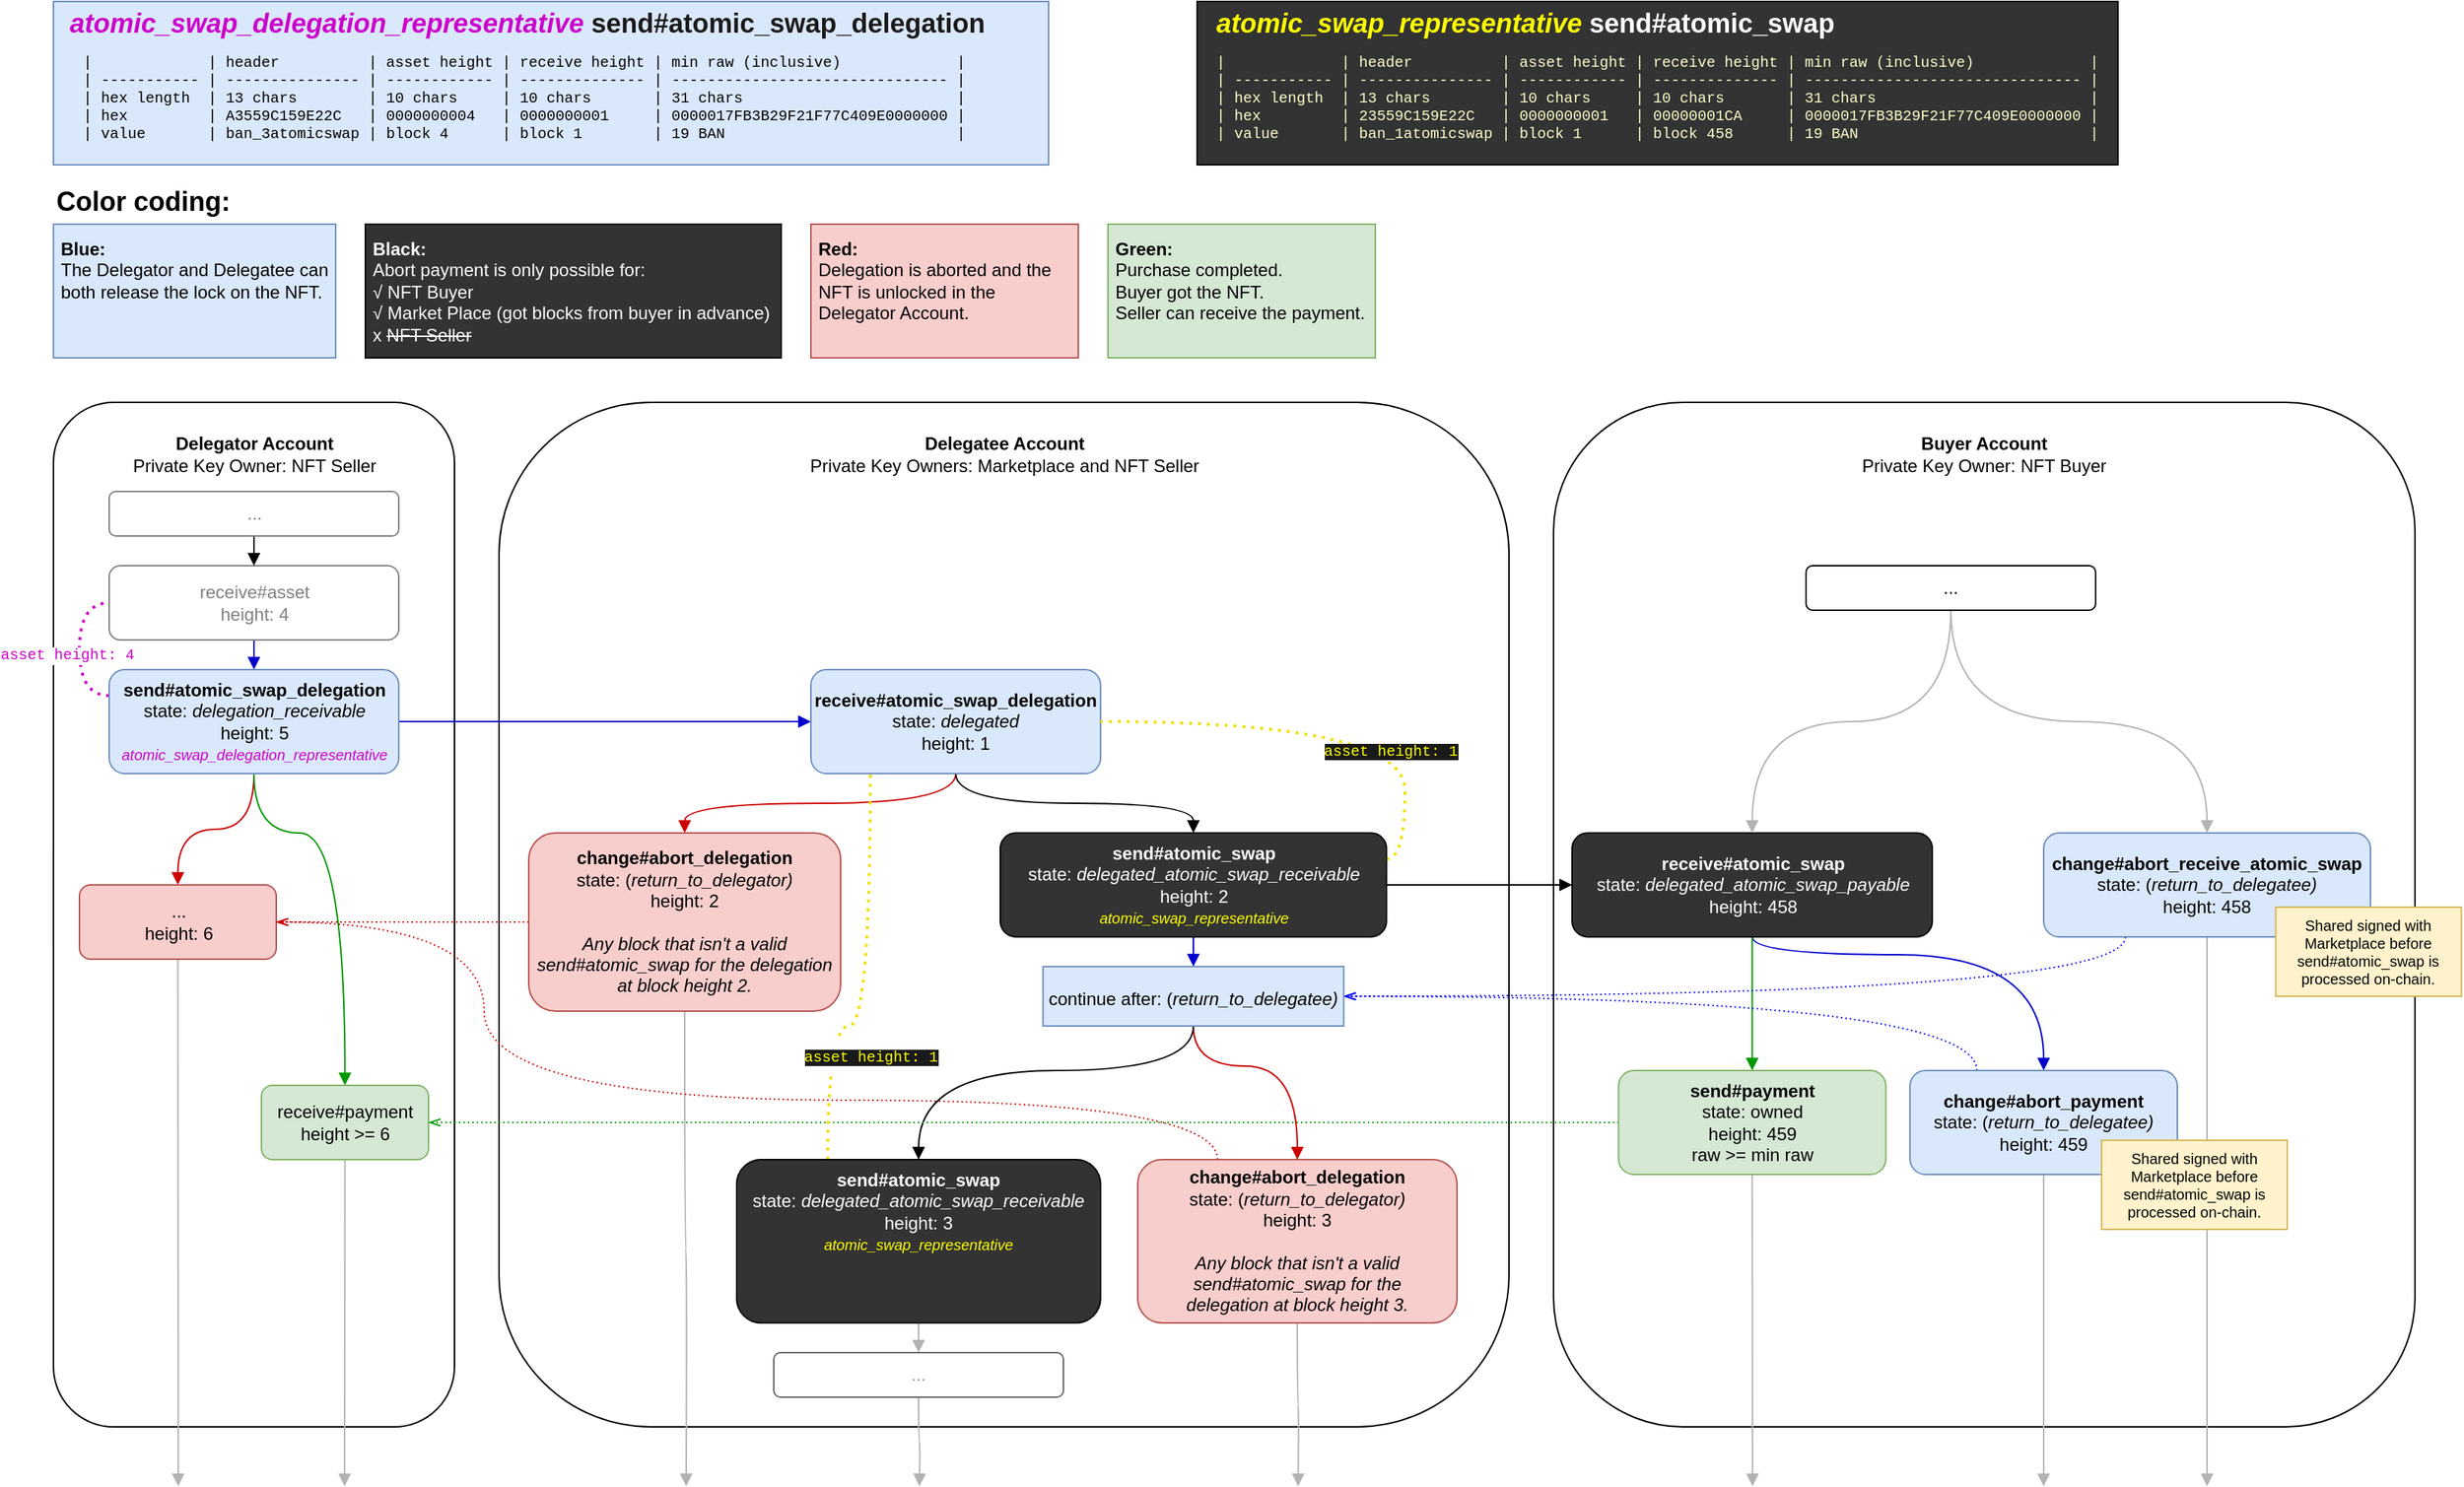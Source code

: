 <mxfile version="15.9.6" type="device"><diagram id="1xRQvat2UuC8k7jyyAz4" name="Page-1"><mxGraphModel dx="1123" dy="1878" grid="1" gridSize="10" guides="1" tooltips="1" connect="1" arrows="1" fold="1" page="1" pageScale="1" pageWidth="827" pageHeight="1169" math="0" shadow="0"><root><mxCell id="0"/><mxCell id="1" parent="0"/><mxCell id="Kf0J1nIb9PjyiUmhi34W-97" value="" style="rounded=0;whiteSpace=wrap;html=1;fillColor=#333333;strokeColor=#000000;fontColor=#ffffff;" parent="1" vertex="1"><mxGeometry x="810" y="-350" width="620" height="110" as="geometry"/></mxCell><mxCell id="Kf0J1nIb9PjyiUmhi34W-96" value="" style="rounded=0;whiteSpace=wrap;html=1;labelBackgroundColor=none;fontSize=10;strokeColor=#6c8ebf;fillColor=#dae8fc;" parent="1" vertex="1"><mxGeometry x="40" y="-350" width="670" height="110" as="geometry"/></mxCell><mxCell id="Kf0J1nIb9PjyiUmhi34W-1" value="" style="rounded=1;whiteSpace=wrap;html=1;" parent="1" vertex="1"><mxGeometry x="40" y="-80" width="270" height="690" as="geometry"/></mxCell><mxCell id="Kf0J1nIb9PjyiUmhi34W-2" value="&lt;b&gt;Delegator Account&lt;br&gt;&lt;/b&gt;Private Key Owner: NFT Seller" style="text;html=1;strokeColor=none;fillColor=none;align=center;verticalAlign=middle;whiteSpace=wrap;rounded=0;" parent="1" vertex="1"><mxGeometry x="83.75" y="-60" width="182.5" height="30" as="geometry"/></mxCell><mxCell id="Kf0J1nIb9PjyiUmhi34W-3" value="" style="rounded=1;whiteSpace=wrap;html=1;" parent="1" vertex="1"><mxGeometry x="340" y="-80" width="680" height="690" as="geometry"/></mxCell><mxCell id="Kf0J1nIb9PjyiUmhi34W-4" value="&lt;b&gt;Delegatee Account&lt;br&gt;&lt;/b&gt;Private Key Owners: Marketplace and NFT Seller" style="text;html=1;strokeColor=none;fillColor=none;align=center;verticalAlign=middle;whiteSpace=wrap;rounded=0;" parent="1" vertex="1"><mxGeometry x="538.75" y="-60" width="282.5" height="30" as="geometry"/></mxCell><mxCell id="Kf0J1nIb9PjyiUmhi34W-5" value="" style="rounded=1;whiteSpace=wrap;html=1;" parent="1" vertex="1"><mxGeometry x="1050" y="-80" width="580" height="690" as="geometry"/></mxCell><mxCell id="Kf0J1nIb9PjyiUmhi34W-6" value="&lt;b&gt;Buyer Account&lt;br&gt;&lt;/b&gt;Private Key Owner: NFT Buyer" style="text;html=1;strokeColor=none;fillColor=none;align=center;verticalAlign=middle;whiteSpace=wrap;rounded=0;" parent="1" vertex="1"><mxGeometry x="1255" y="-60" width="170" height="30" as="geometry"/></mxCell><mxCell id="Kf0J1nIb9PjyiUmhi34W-13" style="edgeStyle=orthogonalEdgeStyle;rounded=0;orthogonalLoop=1;jettySize=auto;html=1;exitX=0.5;exitY=1;exitDx=0;exitDy=0;entryX=0.5;entryY=0;entryDx=0;entryDy=0;strokeColor=#0000CC;endArrow=block;endFill=1;" parent="1" source="Kf0J1nIb9PjyiUmhi34W-7" target="Kf0J1nIb9PjyiUmhi34W-9" edge="1"><mxGeometry relative="1" as="geometry"/></mxCell><mxCell id="Kf0J1nIb9PjyiUmhi34W-7" value="receive#asset&lt;br&gt;height: 4" style="rounded=1;whiteSpace=wrap;html=1;strokeColor=#808080;fontColor=#808080;" parent="1" vertex="1"><mxGeometry x="77.5" y="30" width="195" height="50" as="geometry"/></mxCell><mxCell id="Kf0J1nIb9PjyiUmhi34W-17" style="edgeStyle=orthogonalEdgeStyle;rounded=0;orthogonalLoop=1;jettySize=auto;html=1;exitX=1;exitY=0.5;exitDx=0;exitDy=0;entryX=0;entryY=0.5;entryDx=0;entryDy=0;strokeColor=#0000CC;endArrow=block;endFill=1;" parent="1" source="Kf0J1nIb9PjyiUmhi34W-9" target="Kf0J1nIb9PjyiUmhi34W-14" edge="1"><mxGeometry relative="1" as="geometry"/></mxCell><mxCell id="Kf0J1nIb9PjyiUmhi34W-20" style="edgeStyle=orthogonalEdgeStyle;rounded=0;orthogonalLoop=1;jettySize=auto;html=1;exitX=0.5;exitY=1;exitDx=0;exitDy=0;entryX=0.5;entryY=0;entryDx=0;entryDy=0;elbow=vertical;curved=1;strokeColor=#CC0000;endArrow=block;endFill=1;" parent="1" source="Kf0J1nIb9PjyiUmhi34W-9" target="Kf0J1nIb9PjyiUmhi34W-19" edge="1"><mxGeometry relative="1" as="geometry"/></mxCell><mxCell id="Kf0J1nIb9PjyiUmhi34W-23" style="edgeStyle=orthogonalEdgeStyle;curved=1;rounded=0;orthogonalLoop=1;jettySize=auto;html=1;exitX=0.5;exitY=1;exitDx=0;exitDy=0;entryX=0.5;entryY=0;entryDx=0;entryDy=0;strokeColor=#009900;elbow=vertical;endArrow=block;endFill=1;" parent="1" source="Kf0J1nIb9PjyiUmhi34W-9" target="Kf0J1nIb9PjyiUmhi34W-18" edge="1"><mxGeometry relative="1" as="geometry"><Array as="points"><mxPoint x="175" y="210"/><mxPoint x="236" y="210"/></Array></mxGeometry></mxCell><mxCell id="Kf0J1nIb9PjyiUmhi34W-94" style="edgeStyle=orthogonalEdgeStyle;curved=1;rounded=0;orthogonalLoop=1;jettySize=auto;html=1;exitX=0;exitY=0.25;exitDx=0;exitDy=0;entryX=0;entryY=0.5;entryDx=0;entryDy=0;fontSize=12;fontColor=#808080;endArrow=none;endFill=0;strokeColor=#CC00CC;elbow=vertical;dashed=1;dashPattern=1 2;strokeWidth=2;" parent="1" source="Kf0J1nIb9PjyiUmhi34W-9" target="Kf0J1nIb9PjyiUmhi34W-7" edge="1"><mxGeometry relative="1" as="geometry"/></mxCell><mxCell id="Kf0J1nIb9PjyiUmhi34W-102" value="&lt;font color=&quot;#cc00cc&quot;&gt;asset height: 4&lt;/font&gt;" style="edgeLabel;html=1;align=center;verticalAlign=middle;resizable=0;points=[];fontSize=10;fontFamily=Courier New;fontColor=#FFFFFF;" parent="Kf0J1nIb9PjyiUmhi34W-94" vertex="1" connectable="0"><mxGeometry x="0.005" y="3" relative="1" as="geometry"><mxPoint x="-6" y="4" as="offset"/></mxGeometry></mxCell><mxCell id="Kf0J1nIb9PjyiUmhi34W-9" value="&lt;b&gt;send#atomic_swap_delegation&lt;br&gt;&lt;/b&gt;state: &lt;i&gt;delegation_receivable&lt;br&gt;&lt;/i&gt;height: 5&lt;br&gt;&lt;font style=&quot;font-size: 10px&quot; color=&quot;#cc00cc&quot;&gt;&lt;i&gt;atomic_swap_delegation_representative&lt;/i&gt;&lt;/font&gt;" style="rounded=1;whiteSpace=wrap;html=1;fillColor=#dae8fc;strokeColor=#6c8ebf;" parent="1" vertex="1"><mxGeometry x="77.5" y="100" width="195" height="70" as="geometry"/></mxCell><mxCell id="Kf0J1nIb9PjyiUmhi34W-25" style="edgeStyle=orthogonalEdgeStyle;curved=1;rounded=0;orthogonalLoop=1;jettySize=auto;html=1;exitX=0.5;exitY=1;exitDx=0;exitDy=0;entryX=0.5;entryY=0;entryDx=0;entryDy=0;strokeColor=#CC0000;elbow=vertical;endArrow=block;endFill=1;" parent="1" source="Kf0J1nIb9PjyiUmhi34W-14" target="Kf0J1nIb9PjyiUmhi34W-24" edge="1"><mxGeometry relative="1" as="geometry"/></mxCell><mxCell id="Kf0J1nIb9PjyiUmhi34W-27" style="edgeStyle=orthogonalEdgeStyle;curved=1;rounded=0;orthogonalLoop=1;jettySize=auto;html=1;exitX=0.5;exitY=1;exitDx=0;exitDy=0;entryX=0.5;entryY=0;entryDx=0;entryDy=0;strokeColor=#000000;elbow=vertical;endArrow=block;endFill=1;" parent="1" source="Kf0J1nIb9PjyiUmhi34W-14" target="Kf0J1nIb9PjyiUmhi34W-26" edge="1"><mxGeometry relative="1" as="geometry"/></mxCell><mxCell id="Kf0J1nIb9PjyiUmhi34W-14" value="&lt;b&gt;receive#atomic_swap_delegation&lt;br&gt;&lt;/b&gt;state: &lt;i&gt;delegated&lt;br&gt;&lt;/i&gt;height: 1" style="rounded=1;whiteSpace=wrap;html=1;fillColor=#dae8fc;strokeColor=#6c8ebf;" parent="1" vertex="1"><mxGeometry x="550" y="100" width="195" height="70" as="geometry"/></mxCell><mxCell id="Kf0J1nIb9PjyiUmhi34W-16" style="edgeStyle=orthogonalEdgeStyle;rounded=0;orthogonalLoop=1;jettySize=auto;html=1;exitX=0.5;exitY=1;exitDx=0;exitDy=0;entryX=0.5;entryY=0;entryDx=0;entryDy=0;endArrow=block;endFill=1;" parent="1" source="Kf0J1nIb9PjyiUmhi34W-15" target="Kf0J1nIb9PjyiUmhi34W-7" edge="1"><mxGeometry relative="1" as="geometry"/></mxCell><mxCell id="Kf0J1nIb9PjyiUmhi34W-15" value="..." style="rounded=1;whiteSpace=wrap;html=1;strokeColor=#808080;fontColor=#808080;" parent="1" vertex="1"><mxGeometry x="77.5" y="-20" width="195" height="30" as="geometry"/></mxCell><mxCell id="Kf0J1nIb9PjyiUmhi34W-79" style="edgeStyle=orthogonalEdgeStyle;curved=1;rounded=0;orthogonalLoop=1;jettySize=auto;html=1;exitX=0.5;exitY=1;exitDx=0;exitDy=0;fontSize=12;fontColor=#FFFFFF;endArrow=block;endFill=1;strokeColor=#B3B3B3;elbow=vertical;" parent="1" source="Kf0J1nIb9PjyiUmhi34W-18" edge="1"><mxGeometry relative="1" as="geometry"><mxPoint x="236" y="650" as="targetPoint"/></mxGeometry></mxCell><mxCell id="Kf0J1nIb9PjyiUmhi34W-18" value="receive#payment&lt;br&gt;height &amp;gt;= 6" style="rounded=1;whiteSpace=wrap;html=1;fillColor=#d5e8d4;strokeColor=#82b366;" parent="1" vertex="1"><mxGeometry x="180" y="380" width="112.5" height="50" as="geometry"/></mxCell><mxCell id="Kf0J1nIb9PjyiUmhi34W-80" style="edgeStyle=orthogonalEdgeStyle;curved=1;rounded=0;orthogonalLoop=1;jettySize=auto;html=1;exitX=0.5;exitY=1;exitDx=0;exitDy=0;fontSize=12;fontColor=#FFFFFF;endArrow=block;endFill=1;strokeColor=#B3B3B3;elbow=vertical;" parent="1" source="Kf0J1nIb9PjyiUmhi34W-19" edge="1"><mxGeometry relative="1" as="geometry"><mxPoint x="124" y="650" as="targetPoint"/></mxGeometry></mxCell><mxCell id="Kf0J1nIb9PjyiUmhi34W-19" value="...&lt;br&gt;height: 6" style="rounded=1;whiteSpace=wrap;html=1;fillColor=#f8cecc;strokeColor=#b85450;" parent="1" vertex="1"><mxGeometry x="57.5" y="245" width="132.5" height="50" as="geometry"/></mxCell><mxCell id="Kf0J1nIb9PjyiUmhi34W-46" style="rounded=0;orthogonalLoop=1;jettySize=auto;html=1;exitX=0;exitY=0.5;exitDx=0;exitDy=0;entryX=1;entryY=0.5;entryDx=0;entryDy=0;fontSize=24;fontColor=#000000;strokeColor=#CC0000;elbow=vertical;dashed=1;dashPattern=1 2;endArrow=openThin;endFill=0;" parent="1" source="Kf0J1nIb9PjyiUmhi34W-24" target="Kf0J1nIb9PjyiUmhi34W-19" edge="1"><mxGeometry relative="1" as="geometry"/></mxCell><mxCell id="Kf0J1nIb9PjyiUmhi34W-78" style="edgeStyle=orthogonalEdgeStyle;curved=1;rounded=0;orthogonalLoop=1;jettySize=auto;html=1;exitX=0.5;exitY=1;exitDx=0;exitDy=0;fontSize=12;fontColor=#FFFFFF;endArrow=block;endFill=1;strokeColor=#B3B3B3;elbow=vertical;" parent="1" source="Kf0J1nIb9PjyiUmhi34W-24" edge="1"><mxGeometry relative="1" as="geometry"><mxPoint x="466" y="650" as="targetPoint"/></mxGeometry></mxCell><mxCell id="Kf0J1nIb9PjyiUmhi34W-24" value="&lt;b&gt;change#abort_delegation&lt;br&gt;&lt;/b&gt;state: (&lt;i&gt;return_to_delegator)&lt;br&gt;&lt;/i&gt;height: 2&lt;br&gt;&lt;br&gt;&lt;i style=&quot;text-align: left&quot;&gt;Any block that isn't a valid send#atomic_swap for the delegation at block height 2.&lt;/i&gt;" style="rounded=1;whiteSpace=wrap;html=1;fillColor=#f8cecc;strokeColor=#b85450;" parent="1" vertex="1"><mxGeometry x="360" y="210" width="210" height="120" as="geometry"/></mxCell><mxCell id="Kf0J1nIb9PjyiUmhi34W-41" style="edgeStyle=orthogonalEdgeStyle;curved=1;rounded=0;orthogonalLoop=1;jettySize=auto;html=1;exitX=1;exitY=0.5;exitDx=0;exitDy=0;entryX=0;entryY=0.5;entryDx=0;entryDy=0;fontSize=24;fontColor=#000000;strokeColor=#000000;elbow=vertical;endArrow=block;endFill=1;" parent="1" source="Kf0J1nIb9PjyiUmhi34W-26" target="Kf0J1nIb9PjyiUmhi34W-40" edge="1"><mxGeometry relative="1" as="geometry"/></mxCell><mxCell id="Kf0J1nIb9PjyiUmhi34W-53" style="edgeStyle=orthogonalEdgeStyle;curved=1;rounded=0;orthogonalLoop=1;jettySize=auto;html=1;exitX=0.5;exitY=1;exitDx=0;exitDy=0;entryX=0.5;entryY=0;entryDx=0;entryDy=0;fontSize=12;fontColor=#FFFFFF;endArrow=block;endFill=1;strokeColor=#0000CC;elbow=vertical;" parent="1" source="Kf0J1nIb9PjyiUmhi34W-26" target="Kf0J1nIb9PjyiUmhi34W-51" edge="1"><mxGeometry relative="1" as="geometry"/></mxCell><mxCell id="Kf0J1nIb9PjyiUmhi34W-104" style="edgeStyle=orthogonalEdgeStyle;curved=1;rounded=0;orthogonalLoop=1;jettySize=auto;html=1;exitX=1;exitY=0.25;exitDx=0;exitDy=0;entryX=1;entryY=0.5;entryDx=0;entryDy=0;dashed=1;dashPattern=1 2;fontFamily=Courier New;fontSize=10;fontColor=#1A1A1A;endArrow=none;endFill=0;strokeColor=#F0E000;elbow=vertical;strokeWidth=2;shadow=0;" parent="1" source="Kf0J1nIb9PjyiUmhi34W-26" target="Kf0J1nIb9PjyiUmhi34W-14" edge="1"><mxGeometry relative="1" as="geometry"><Array as="points"><mxPoint x="950" y="227"/><mxPoint x="950" y="135"/></Array></mxGeometry></mxCell><mxCell id="Kf0J1nIb9PjyiUmhi34W-105" value="&lt;span style=&quot;background-color: rgb(26 , 26 , 26)&quot;&gt;&lt;font color=&quot;#ffff00&quot;&gt;asset height: 1&lt;/font&gt;&lt;/span&gt;" style="edgeLabel;html=1;align=center;verticalAlign=middle;resizable=0;points=[];fontSize=10;fontFamily=Courier New;fontColor=#1A1A1A;spacingRight=2;spacingLeft=2;" parent="Kf0J1nIb9PjyiUmhi34W-104" vertex="1" connectable="0"><mxGeometry x="-0.365" y="12" relative="1" as="geometry"><mxPoint x="2" y="13" as="offset"/></mxGeometry></mxCell><mxCell id="Kf0J1nIb9PjyiUmhi34W-26" value="&lt;b&gt;send#atomic_swap&lt;br&gt;&lt;/b&gt;state: &lt;i&gt;delegated_atomic_swap_receivable&lt;br&gt;&lt;/i&gt;height: 2&lt;br&gt;&lt;font style=&quot;font-size: 10px&quot; color=&quot;#ffff00&quot;&gt;&lt;i&gt;atomic_swap_representative&lt;/i&gt;&lt;/font&gt;" style="rounded=1;whiteSpace=wrap;html=1;fillColor=#333333;strokeColor=#000000;fontColor=#ffffff;" parent="1" vertex="1"><mxGeometry x="677.5" y="210" width="260" height="70" as="geometry"/></mxCell><mxCell id="Kf0J1nIb9PjyiUmhi34W-32" value="&lt;font style=&quot;line-height: 1&quot;&gt;&lt;b&gt;Black: &lt;br&gt;&lt;/b&gt;Abort payment is only possible for:&lt;br&gt;√ NFT Buyer&lt;br&gt;√ Market Place (got blocks from buyer in advance)&lt;br&gt;x &lt;strike&gt;NFT Seller&lt;/strike&gt;&lt;br&gt;&lt;/font&gt;" style="rounded=0;whiteSpace=wrap;html=1;fillColor=#333333;strokeColor=#000000;fontColor=#ffffff;align=left;spacing=5;verticalAlign=top;" parent="1" vertex="1"><mxGeometry x="250" y="-200" width="280" height="90" as="geometry"/></mxCell><mxCell id="Kf0J1nIb9PjyiUmhi34W-33" value="&lt;div&gt;&lt;b&gt;Blue:&lt;/b&gt;&lt;/div&gt;&lt;div&gt;The Delegator and Delegatee can both release the lock on the NFT.&lt;/div&gt;&lt;div&gt;&lt;br&gt;&lt;/div&gt;" style="rounded=0;whiteSpace=wrap;html=1;fillColor=#dae8fc;strokeColor=#6c8ebf;align=left;verticalAlign=top;spacing=5;" parent="1" vertex="1"><mxGeometry x="40" y="-200" width="190" height="90" as="geometry"/></mxCell><mxCell id="Kf0J1nIb9PjyiUmhi34W-35" value="&lt;div&gt;&lt;span&gt;&lt;b&gt;Green:&lt;/b&gt;&lt;/span&gt;&lt;/div&gt;&lt;div&gt;Purchase completed.&lt;br&gt;Buyer got the NFT.&lt;/div&gt;&lt;div&gt;Seller can receive the payment.&lt;/div&gt;" style="rounded=0;whiteSpace=wrap;html=1;align=left;verticalAlign=top;spacing=5;fillColor=#d5e8d4;strokeColor=#82b366;" parent="1" vertex="1"><mxGeometry x="750" y="-200" width="180" height="90" as="geometry"/></mxCell><mxCell id="Kf0J1nIb9PjyiUmhi34W-36" value="&lt;div&gt;&lt;span&gt;&lt;b&gt;Red:&lt;/b&gt;&lt;/span&gt;&lt;/div&gt;&lt;div&gt;Delegation is aborted and the NFT is unlocked in the Delegator Account.&lt;/div&gt;" style="rounded=0;whiteSpace=wrap;html=1;align=left;verticalAlign=top;spacing=5;fillColor=#f8cecc;strokeColor=#b85450;" parent="1" vertex="1"><mxGeometry x="550" y="-200" width="180" height="90" as="geometry"/></mxCell><mxCell id="Kf0J1nIb9PjyiUmhi34W-37" value="Color coding:" style="text;html=1;strokeColor=none;fillColor=none;align=left;verticalAlign=middle;whiteSpace=wrap;rounded=0;labelBackgroundColor=none;fontColor=#000000;fontStyle=1;fontSize=18;" parent="1" vertex="1"><mxGeometry x="40" y="-230" width="206" height="30" as="geometry"/></mxCell><mxCell id="Kf0J1nIb9PjyiUmhi34W-38" value="&lt;i style=&quot;font-size: 18px&quot;&gt;atomic_swap_delegation_representative &lt;/i&gt;&lt;font color=&quot;#1a1a1a&quot;&gt;send#atomic_swap_delegation&lt;/font&gt;" style="text;html=1;strokeColor=none;fillColor=none;align=left;verticalAlign=middle;whiteSpace=wrap;rounded=0;labelBackgroundColor=none;fontColor=#CC00CC;fontStyle=1;fontSize=18;" parent="1" vertex="1"><mxGeometry x="48.75" y="-350" width="860" height="30" as="geometry"/></mxCell><mxCell id="Kf0J1nIb9PjyiUmhi34W-39" value="&lt;i style=&quot;font-size: 18px&quot;&gt;atomic_swap_representative &lt;/i&gt;&lt;font color=&quot;#ffffff&quot;&gt;send#atomic_swap&lt;/font&gt;" style="text;html=1;strokeColor=none;fillColor=none;align=left;verticalAlign=middle;whiteSpace=wrap;rounded=0;labelBackgroundColor=none;fontColor=#FFFF00;fontStyle=1;fontSize=18;" parent="1" vertex="1"><mxGeometry x="821.25" y="-350" width="840" height="30" as="geometry"/></mxCell><mxCell id="Kf0J1nIb9PjyiUmhi34W-44" style="edgeStyle=orthogonalEdgeStyle;curved=1;rounded=0;orthogonalLoop=1;jettySize=auto;html=1;exitX=0.5;exitY=1;exitDx=0;exitDy=0;entryX=0.5;entryY=0;entryDx=0;entryDy=0;fontSize=24;fontColor=#000000;strokeColor=#0000CC;elbow=vertical;endArrow=block;endFill=1;" parent="1" source="Kf0J1nIb9PjyiUmhi34W-40" target="Kf0J1nIb9PjyiUmhi34W-43" edge="1"><mxGeometry relative="1" as="geometry"><Array as="points"><mxPoint x="1184" y="292"/><mxPoint x="1380" y="292"/></Array></mxGeometry></mxCell><mxCell id="Kf0J1nIb9PjyiUmhi34W-66" style="edgeStyle=orthogonalEdgeStyle;curved=1;rounded=0;orthogonalLoop=1;jettySize=auto;html=1;exitX=0.5;exitY=1;exitDx=0;exitDy=0;entryX=0.5;entryY=0;entryDx=0;entryDy=0;fontSize=12;fontColor=#FFFFFF;endArrow=block;endFill=1;strokeColor=#009900;elbow=vertical;" parent="1" source="Kf0J1nIb9PjyiUmhi34W-40" target="Kf0J1nIb9PjyiUmhi34W-62" edge="1"><mxGeometry relative="1" as="geometry"/></mxCell><mxCell id="Kf0J1nIb9PjyiUmhi34W-40" value="&lt;b&gt;receive#atomic_swap&lt;br&gt;&lt;/b&gt;state: &lt;i&gt;delegated_atomic_swap_payable&lt;br&gt;&lt;/i&gt;height: 458" style="rounded=1;whiteSpace=wrap;html=1;fillColor=#333333;strokeColor=#000000;fontColor=#ffffff;" parent="1" vertex="1"><mxGeometry x="1062.5" y="210" width="242.5" height="70" as="geometry"/></mxCell><mxCell id="Kf0J1nIb9PjyiUmhi34W-73" style="edgeStyle=orthogonalEdgeStyle;curved=1;rounded=0;orthogonalLoop=1;jettySize=auto;html=1;exitX=0.5;exitY=1;exitDx=0;exitDy=0;fontSize=12;fontColor=#FFFFFF;endArrow=block;endFill=1;strokeColor=#B3B3B3;elbow=vertical;" parent="1" source="Kf0J1nIb9PjyiUmhi34W-42" edge="1"><mxGeometry relative="1" as="geometry"><mxPoint x="1490" y="650" as="targetPoint"/></mxGeometry></mxCell><mxCell id="Kf0J1nIb9PjyiUmhi34W-88" style="edgeStyle=orthogonalEdgeStyle;curved=1;rounded=0;orthogonalLoop=1;jettySize=auto;html=1;exitX=0.25;exitY=1;exitDx=0;exitDy=0;entryX=1;entryY=0.5;entryDx=0;entryDy=0;dashed=1;dashPattern=1 2;fontSize=12;fontColor=#FFFFFF;endArrow=openThin;endFill=0;strokeColor=#0000FF;elbow=vertical;" parent="1" source="Kf0J1nIb9PjyiUmhi34W-42" target="Kf0J1nIb9PjyiUmhi34W-51" edge="1"><mxGeometry relative="1" as="geometry"/></mxCell><mxCell id="Kf0J1nIb9PjyiUmhi34W-42" value="&lt;b&gt;change#abort_receive_atomic_swap&lt;br&gt;&lt;/b&gt;state: (&lt;i&gt;return_to_delegatee)&lt;br&gt;&lt;/i&gt;height: 458" style="rounded=1;whiteSpace=wrap;html=1;fillColor=#dae8fc;strokeColor=#6c8ebf;" parent="1" vertex="1"><mxGeometry x="1380" y="210" width="220" height="70" as="geometry"/></mxCell><mxCell id="Kf0J1nIb9PjyiUmhi34W-74" style="edgeStyle=orthogonalEdgeStyle;curved=1;rounded=0;orthogonalLoop=1;jettySize=auto;html=1;exitX=0.5;exitY=1;exitDx=0;exitDy=0;fontSize=12;fontColor=#FFFFFF;endArrow=block;endFill=1;strokeColor=#B3B3B3;elbow=vertical;" parent="1" source="Kf0J1nIb9PjyiUmhi34W-43" edge="1"><mxGeometry relative="1" as="geometry"><mxPoint x="1380" y="650" as="targetPoint"/></mxGeometry></mxCell><mxCell id="Kf0J1nIb9PjyiUmhi34W-87" style="edgeStyle=orthogonalEdgeStyle;rounded=0;orthogonalLoop=1;jettySize=auto;html=1;exitX=0.25;exitY=0;exitDx=0;exitDy=0;entryX=1;entryY=0.5;entryDx=0;entryDy=0;dashed=1;dashPattern=1 2;fontSize=12;fontColor=#FFFFFF;endArrow=openThin;endFill=0;strokeColor=#0000FF;elbow=vertical;curved=1;" parent="1" source="Kf0J1nIb9PjyiUmhi34W-43" target="Kf0J1nIb9PjyiUmhi34W-51" edge="1"><mxGeometry relative="1" as="geometry"/></mxCell><mxCell id="Kf0J1nIb9PjyiUmhi34W-43" value="&lt;b&gt;change#abort_payment&lt;br&gt;&lt;/b&gt;state: (&lt;i&gt;return_to_delegatee)&lt;br&gt;&lt;/i&gt;height: 459" style="rounded=1;whiteSpace=wrap;html=1;fillColor=#dae8fc;strokeColor=#6c8ebf;" parent="1" vertex="1"><mxGeometry x="1290" y="370" width="180" height="70" as="geometry"/></mxCell><mxCell id="Kf0J1nIb9PjyiUmhi34W-76" style="edgeStyle=orthogonalEdgeStyle;curved=1;rounded=0;orthogonalLoop=1;jettySize=auto;html=1;exitX=0.5;exitY=1;exitDx=0;exitDy=0;fontSize=12;fontColor=#FFFFFF;endArrow=block;endFill=1;strokeColor=#B3B3B3;elbow=vertical;" parent="1" source="Kf0J1nIb9PjyiUmhi34W-47" edge="1"><mxGeometry relative="1" as="geometry"><mxPoint x="878" y="650" as="targetPoint"/></mxGeometry></mxCell><mxCell id="Kf0J1nIb9PjyiUmhi34W-89" style="edgeStyle=orthogonalEdgeStyle;curved=1;rounded=0;orthogonalLoop=1;jettySize=auto;html=1;exitX=0.25;exitY=0;exitDx=0;exitDy=0;entryX=1;entryY=0.5;entryDx=0;entryDy=0;dashed=1;dashPattern=1 2;fontSize=12;fontColor=#FFFFFF;endArrow=openThin;endFill=0;strokeColor=#CC0000;elbow=vertical;" parent="1" source="Kf0J1nIb9PjyiUmhi34W-47" target="Kf0J1nIb9PjyiUmhi34W-19" edge="1"><mxGeometry relative="1" as="geometry"><Array as="points"><mxPoint x="824" y="390"/><mxPoint x="330" y="390"/><mxPoint x="330" y="270"/></Array></mxGeometry></mxCell><mxCell id="Kf0J1nIb9PjyiUmhi34W-47" value="&lt;b&gt;change#abort_delegation&lt;br&gt;&lt;/b&gt;state: (&lt;i&gt;return_to_delegator)&lt;br&gt;&lt;/i&gt;height: 3&lt;br&gt;&lt;i&gt;&lt;br&gt;&lt;div&gt;&lt;i&gt;Any block that isn't a valid send#atomic_swap for the delegation at block height 3.&lt;/i&gt;&lt;/div&gt;&lt;/i&gt;" style="rounded=1;whiteSpace=wrap;html=1;fillColor=#f8cecc;strokeColor=#b85450;spacing=10;" parent="1" vertex="1"><mxGeometry x="770" y="430" width="215" height="110" as="geometry"/></mxCell><mxCell id="Kf0J1nIb9PjyiUmhi34W-52" style="edgeStyle=orthogonalEdgeStyle;curved=1;rounded=0;orthogonalLoop=1;jettySize=auto;html=1;exitX=0.5;exitY=1;exitDx=0;exitDy=0;fontSize=12;fontColor=#FFFFFF;endArrow=block;endFill=1;strokeColor=#CC0000;elbow=vertical;entryX=0.5;entryY=0;entryDx=0;entryDy=0;" parent="1" source="Kf0J1nIb9PjyiUmhi34W-51" target="Kf0J1nIb9PjyiUmhi34W-47" edge="1"><mxGeometry relative="1" as="geometry"><mxPoint x="880" y="460" as="targetPoint"/><Array as="points"><mxPoint x="808" y="367"/><mxPoint x="878" y="367"/></Array></mxGeometry></mxCell><mxCell id="Kf0J1nIb9PjyiUmhi34W-54" style="edgeStyle=orthogonalEdgeStyle;curved=1;rounded=0;orthogonalLoop=1;jettySize=auto;html=1;exitX=0.5;exitY=1;exitDx=0;exitDy=0;entryX=0.5;entryY=0;entryDx=0;entryDy=0;fontSize=12;fontColor=#FFFFFF;endArrow=block;endFill=1;strokeColor=#000000;elbow=vertical;" parent="1" source="Kf0J1nIb9PjyiUmhi34W-51" target="Kf0J1nIb9PjyiUmhi34W-48" edge="1"><mxGeometry relative="1" as="geometry"><Array as="points"><mxPoint x="808" y="370"/><mxPoint x="623" y="370"/></Array></mxGeometry></mxCell><mxCell id="Kf0J1nIb9PjyiUmhi34W-51" value="&lt;font style=&quot;font-size: 12px&quot;&gt;continue after: (&lt;i&gt;return_to_delegatee)&lt;/i&gt;&lt;br&gt;&lt;/font&gt;" style="rounded=0;whiteSpace=wrap;html=1;labelBackgroundColor=none;fontSize=18;strokeColor=#6c8ebf;fillColor=#dae8fc;spacing=3;" parent="1" vertex="1"><mxGeometry x="706.25" y="300" width="202.5" height="40" as="geometry"/></mxCell><mxCell id="Kf0J1nIb9PjyiUmhi34W-77" style="edgeStyle=orthogonalEdgeStyle;curved=1;rounded=0;orthogonalLoop=1;jettySize=auto;html=1;exitX=0.5;exitY=1;exitDx=0;exitDy=0;fontSize=12;fontColor=#FFFFFF;endArrow=block;endFill=1;strokeColor=#B3B3B3;elbow=vertical;entryX=0.5;entryY=0;entryDx=0;entryDy=0;" parent="1" source="Kf0J1nIb9PjyiUmhi34W-48" target="Kf0J1nIb9PjyiUmhi34W-90" edge="1"><mxGeometry relative="1" as="geometry"><mxPoint x="642" y="650" as="targetPoint"/><mxPoint x="642.5" y="600" as="sourcePoint"/></mxGeometry></mxCell><mxCell id="Kf0J1nIb9PjyiUmhi34W-63" style="edgeStyle=orthogonalEdgeStyle;curved=1;rounded=0;orthogonalLoop=1;jettySize=auto;html=1;exitX=0;exitY=0.5;exitDx=0;exitDy=0;entryX=1;entryY=0.5;entryDx=0;entryDy=0;dashed=1;dashPattern=1 2;fontSize=12;fontColor=#FFFFFF;endArrow=openThin;endFill=0;strokeColor=#009900;elbow=vertical;" parent="1" source="Kf0J1nIb9PjyiUmhi34W-62" target="Kf0J1nIb9PjyiUmhi34W-18" edge="1"><mxGeometry relative="1" as="geometry"/></mxCell><mxCell id="Kf0J1nIb9PjyiUmhi34W-83" style="edgeStyle=orthogonalEdgeStyle;curved=1;rounded=0;orthogonalLoop=1;jettySize=auto;html=1;exitX=0.5;exitY=1;exitDx=0;exitDy=0;fontSize=12;fontColor=#FFFFFF;endArrow=block;endFill=1;strokeColor=#B3B3B3;elbow=vertical;" parent="1" source="Kf0J1nIb9PjyiUmhi34W-62" edge="1"><mxGeometry relative="1" as="geometry"><mxPoint x="1184" y="650" as="targetPoint"/></mxGeometry></mxCell><mxCell id="Kf0J1nIb9PjyiUmhi34W-62" value="&lt;b&gt;send#payment&lt;br&gt;&lt;/b&gt;state: owned&lt;i&gt;&lt;br&gt;&lt;/i&gt;height: 459&lt;br&gt;raw &amp;gt;= min raw" style="rounded=1;whiteSpace=wrap;html=1;fillColor=#d5e8d4;strokeColor=#82b366;" parent="1" vertex="1"><mxGeometry x="1093.75" y="370" width="180" height="70" as="geometry"/></mxCell><mxCell id="Kf0J1nIb9PjyiUmhi34W-107" style="edgeStyle=orthogonalEdgeStyle;curved=1;rounded=0;orthogonalLoop=1;jettySize=auto;html=1;exitX=0.25;exitY=0;exitDx=0;exitDy=0;dashed=1;dashPattern=1 2;fontFamily=Courier New;fontSize=18;fontColor=#1A1A1A;endArrow=none;endFill=0;strokeColor=#F0E000;elbow=vertical;strokeWidth=2;shadow=0;" parent="1" source="Kf0J1nIb9PjyiUmhi34W-48" edge="1"><mxGeometry relative="1" as="geometry"><mxPoint x="590" y="169.333" as="targetPoint"/><Array as="points"><mxPoint x="561" y="340"/><mxPoint x="590" y="340"/></Array></mxGeometry></mxCell><mxCell id="Kf0J1nIb9PjyiUmhi34W-109" value="&lt;span style=&quot;color: rgb(255 , 255 , 0) ; font-size: 10px ; background-color: rgb(26 , 26 , 26)&quot;&gt;asset height: 1&lt;/span&gt;" style="edgeLabel;html=1;align=center;verticalAlign=middle;resizable=0;points=[];fontSize=18;fontFamily=Courier New;fontColor=#1A1A1A;" parent="Kf0J1nIb9PjyiUmhi34W-107" vertex="1" connectable="0"><mxGeometry x="0.084" y="-3" relative="1" as="geometry"><mxPoint x="-3" y="57" as="offset"/></mxGeometry></mxCell><mxCell id="Kf0J1nIb9PjyiUmhi34W-48" value="&lt;b&gt;send#atomic_swap&lt;br&gt;&lt;/b&gt;state:&amp;nbsp;&lt;i&gt;delegated_atomic_swap_receivable&lt;/i&gt;&lt;i&gt;&lt;br&gt;&lt;/i&gt;height: 3&lt;br&gt;&lt;i style=&quot;font-size: 10px&quot;&gt;&lt;font color=&quot;#ffff00&quot;&gt;atomic_swap_representative&lt;/font&gt;&lt;/i&gt;" style="rounded=1;whiteSpace=wrap;html=1;fillColor=#333333;strokeColor=#000000;fontColor=#ffffff;verticalAlign=top;" parent="1" vertex="1"><mxGeometry x="500" y="430" width="245" height="110" as="geometry"/></mxCell><mxCell id="Kf0J1nIb9PjyiUmhi34W-81" style="edgeStyle=orthogonalEdgeStyle;curved=1;rounded=0;orthogonalLoop=1;jettySize=auto;html=1;exitX=0.5;exitY=1;exitDx=0;exitDy=0;entryX=0.5;entryY=0;entryDx=0;entryDy=0;fontSize=12;fontColor=#FFFFFF;endArrow=block;endFill=1;strokeColor=#B3B3B3;elbow=vertical;" parent="1" source="Kf0J1nIb9PjyiUmhi34W-72" target="Kf0J1nIb9PjyiUmhi34W-42" edge="1"><mxGeometry relative="1" as="geometry"/></mxCell><mxCell id="Kf0J1nIb9PjyiUmhi34W-82" style="edgeStyle=orthogonalEdgeStyle;curved=1;rounded=0;orthogonalLoop=1;jettySize=auto;html=1;exitX=0.5;exitY=1;exitDx=0;exitDy=0;entryX=0.5;entryY=0;entryDx=0;entryDy=0;fontSize=12;fontColor=#FFFFFF;endArrow=block;endFill=1;strokeColor=#B3B3B3;elbow=vertical;" parent="1" source="Kf0J1nIb9PjyiUmhi34W-72" target="Kf0J1nIb9PjyiUmhi34W-40" edge="1"><mxGeometry relative="1" as="geometry"/></mxCell><mxCell id="Kf0J1nIb9PjyiUmhi34W-72" value="..." style="rounded=1;whiteSpace=wrap;html=1;" parent="1" vertex="1"><mxGeometry x="1220" y="30" width="195" height="30" as="geometry"/></mxCell><mxCell id="Kf0J1nIb9PjyiUmhi34W-91" style="edgeStyle=orthogonalEdgeStyle;curved=1;rounded=0;orthogonalLoop=1;jettySize=auto;html=1;exitX=0.5;exitY=1;exitDx=0;exitDy=0;fontSize=12;fontColor=#999999;endArrow=block;endFill=1;strokeColor=#B3B3B3;elbow=vertical;" parent="1" source="Kf0J1nIb9PjyiUmhi34W-90" edge="1"><mxGeometry relative="1" as="geometry"><mxPoint x="623" y="650" as="targetPoint"/></mxGeometry></mxCell><mxCell id="Kf0J1nIb9PjyiUmhi34W-90" value="..." style="rounded=1;whiteSpace=wrap;html=1;strokeColor=#666666;fontColor=#999999;" parent="1" vertex="1"><mxGeometry x="525" y="560" width="195" height="30" as="geometry"/></mxCell><mxCell id="Kf0J1nIb9PjyiUmhi34W-99" value="Shared signed with Marketplace before send#atomic_swap is processed on-chain." style="rounded=0;whiteSpace=wrap;html=1;labelBackgroundColor=none;fontSize=10;strokeColor=#d6b656;fillColor=#fff2cc;spacing=5;" parent="1" vertex="1"><mxGeometry x="1536.25" y="260" width="125" height="60" as="geometry"/></mxCell><mxCell id="Kf0J1nIb9PjyiUmhi34W-100" value="&lt;div&gt;|&amp;nbsp; &amp;nbsp; &amp;nbsp; &amp;nbsp; &amp;nbsp; &amp;nbsp; &amp;nbsp;| header&amp;nbsp; &amp;nbsp; &amp;nbsp; &amp;nbsp; &amp;nbsp; | asset height | receive height | min raw (inclusive)&amp;nbsp; &amp;nbsp; &amp;nbsp; &amp;nbsp; &amp;nbsp; &amp;nbsp; &amp;nbsp;|&lt;/div&gt;&lt;div&gt;| ----------- | --------------- | ------------ | -------------- | ------------------------------- |&lt;/div&gt;&lt;div&gt;| hex length&amp;nbsp; | 13 chars&amp;nbsp; &amp;nbsp; &amp;nbsp; &amp;nbsp; | 10 chars&amp;nbsp; &amp;nbsp; &amp;nbsp;| 10 chars&amp;nbsp; &amp;nbsp; &amp;nbsp; &amp;nbsp;| 31 chars&amp;nbsp; &amp;nbsp; &amp;nbsp; &amp;nbsp; &amp;nbsp; &amp;nbsp; &amp;nbsp; &amp;nbsp; &amp;nbsp; &amp;nbsp; &amp;nbsp; &amp;nbsp; |&lt;/div&gt;&lt;div&gt;| hex&amp;nbsp; &amp;nbsp; &amp;nbsp; &amp;nbsp; &amp;nbsp;| A3559C159E22C&amp;nbsp; &amp;nbsp;| 0000000004&amp;nbsp; &amp;nbsp;| 0000000001&amp;nbsp; &amp;nbsp; &amp;nbsp;| 0000017FB3B29F21F77C409E0000000 |&lt;/div&gt;&lt;div&gt;| value&amp;nbsp; &amp;nbsp; &amp;nbsp; &amp;nbsp;| ban_3atomicswap | block 4&amp;nbsp; &amp;nbsp; &amp;nbsp; | block 1&amp;nbsp; &amp;nbsp; &amp;nbsp; &amp;nbsp; | 19 BAN&amp;nbsp; &amp;nbsp; &amp;nbsp; &amp;nbsp; &amp;nbsp; &amp;nbsp; &amp;nbsp; &amp;nbsp; &amp;nbsp; &amp;nbsp; &amp;nbsp; &amp;nbsp; &amp;nbsp; |&lt;/div&gt;" style="text;html=1;strokeColor=none;fillColor=none;align=left;verticalAlign=middle;whiteSpace=wrap;rounded=0;labelBackgroundColor=none;fontSize=10;fontColor=#000000;fontFamily=Courier New;" parent="1" vertex="1"><mxGeometry x="57.5" y="-300" width="622.5" height="30" as="geometry"/></mxCell><mxCell id="Kf0J1nIb9PjyiUmhi34W-101" value="&lt;div&gt;&lt;div&gt;|&amp;nbsp; &amp;nbsp; &amp;nbsp; &amp;nbsp; &amp;nbsp; &amp;nbsp; &amp;nbsp;| header&amp;nbsp; &amp;nbsp; &amp;nbsp; &amp;nbsp; &amp;nbsp; | asset height | receive height | min raw (inclusive)&amp;nbsp; &amp;nbsp; &amp;nbsp; &amp;nbsp; &amp;nbsp; &amp;nbsp; &amp;nbsp;|&lt;/div&gt;&lt;div&gt;| ----------- | --------------- | ------------ | -------------- | ------------------------------- |&lt;/div&gt;&lt;div&gt;| hex length&amp;nbsp; | 13 chars&amp;nbsp; &amp;nbsp; &amp;nbsp; &amp;nbsp; | 10 chars&amp;nbsp; &amp;nbsp; &amp;nbsp;| 10 chars&amp;nbsp; &amp;nbsp; &amp;nbsp; &amp;nbsp;| 31 chars&amp;nbsp; &amp;nbsp; &amp;nbsp; &amp;nbsp; &amp;nbsp; &amp;nbsp; &amp;nbsp; &amp;nbsp; &amp;nbsp; &amp;nbsp; &amp;nbsp; &amp;nbsp; |&lt;/div&gt;&lt;div&gt;| hex&amp;nbsp; &amp;nbsp; &amp;nbsp; &amp;nbsp; &amp;nbsp;| 23559C159E22C&amp;nbsp; &amp;nbsp;| 0000000001&amp;nbsp; &amp;nbsp;| 00000001CA&amp;nbsp; &amp;nbsp; &amp;nbsp;| 0000017FB3B29F21F77C409E0000000 |&lt;/div&gt;&lt;div&gt;| value&amp;nbsp; &amp;nbsp; &amp;nbsp; &amp;nbsp;| ban_1atomicswap | block 1&amp;nbsp; &amp;nbsp; &amp;nbsp; | block 458&amp;nbsp; &amp;nbsp; &amp;nbsp; | 19 BAN&amp;nbsp; &amp;nbsp; &amp;nbsp; &amp;nbsp; &amp;nbsp; &amp;nbsp; &amp;nbsp; &amp;nbsp; &amp;nbsp; &amp;nbsp; &amp;nbsp; &amp;nbsp; &amp;nbsp; |&lt;/div&gt;&lt;/div&gt;" style="text;html=1;strokeColor=none;fillColor=none;align=left;verticalAlign=middle;whiteSpace=wrap;rounded=0;labelBackgroundColor=none;fontSize=10;fontColor=#FFFFCC;fontFamily=Courier New;" parent="1" vertex="1"><mxGeometry x="821.25" y="-300" width="608.75" height="30" as="geometry"/></mxCell><mxCell id="Kf0J1nIb9PjyiUmhi34W-110" value="Shared signed with Marketplace before send#atomic_swap is processed on-chain." style="rounded=0;whiteSpace=wrap;html=1;labelBackgroundColor=none;fontSize=10;strokeColor=#d6b656;fillColor=#fff2cc;spacing=5;" parent="1" vertex="1"><mxGeometry x="1419" y="417" width="125" height="60" as="geometry"/></mxCell></root></mxGraphModel></diagram></mxfile>